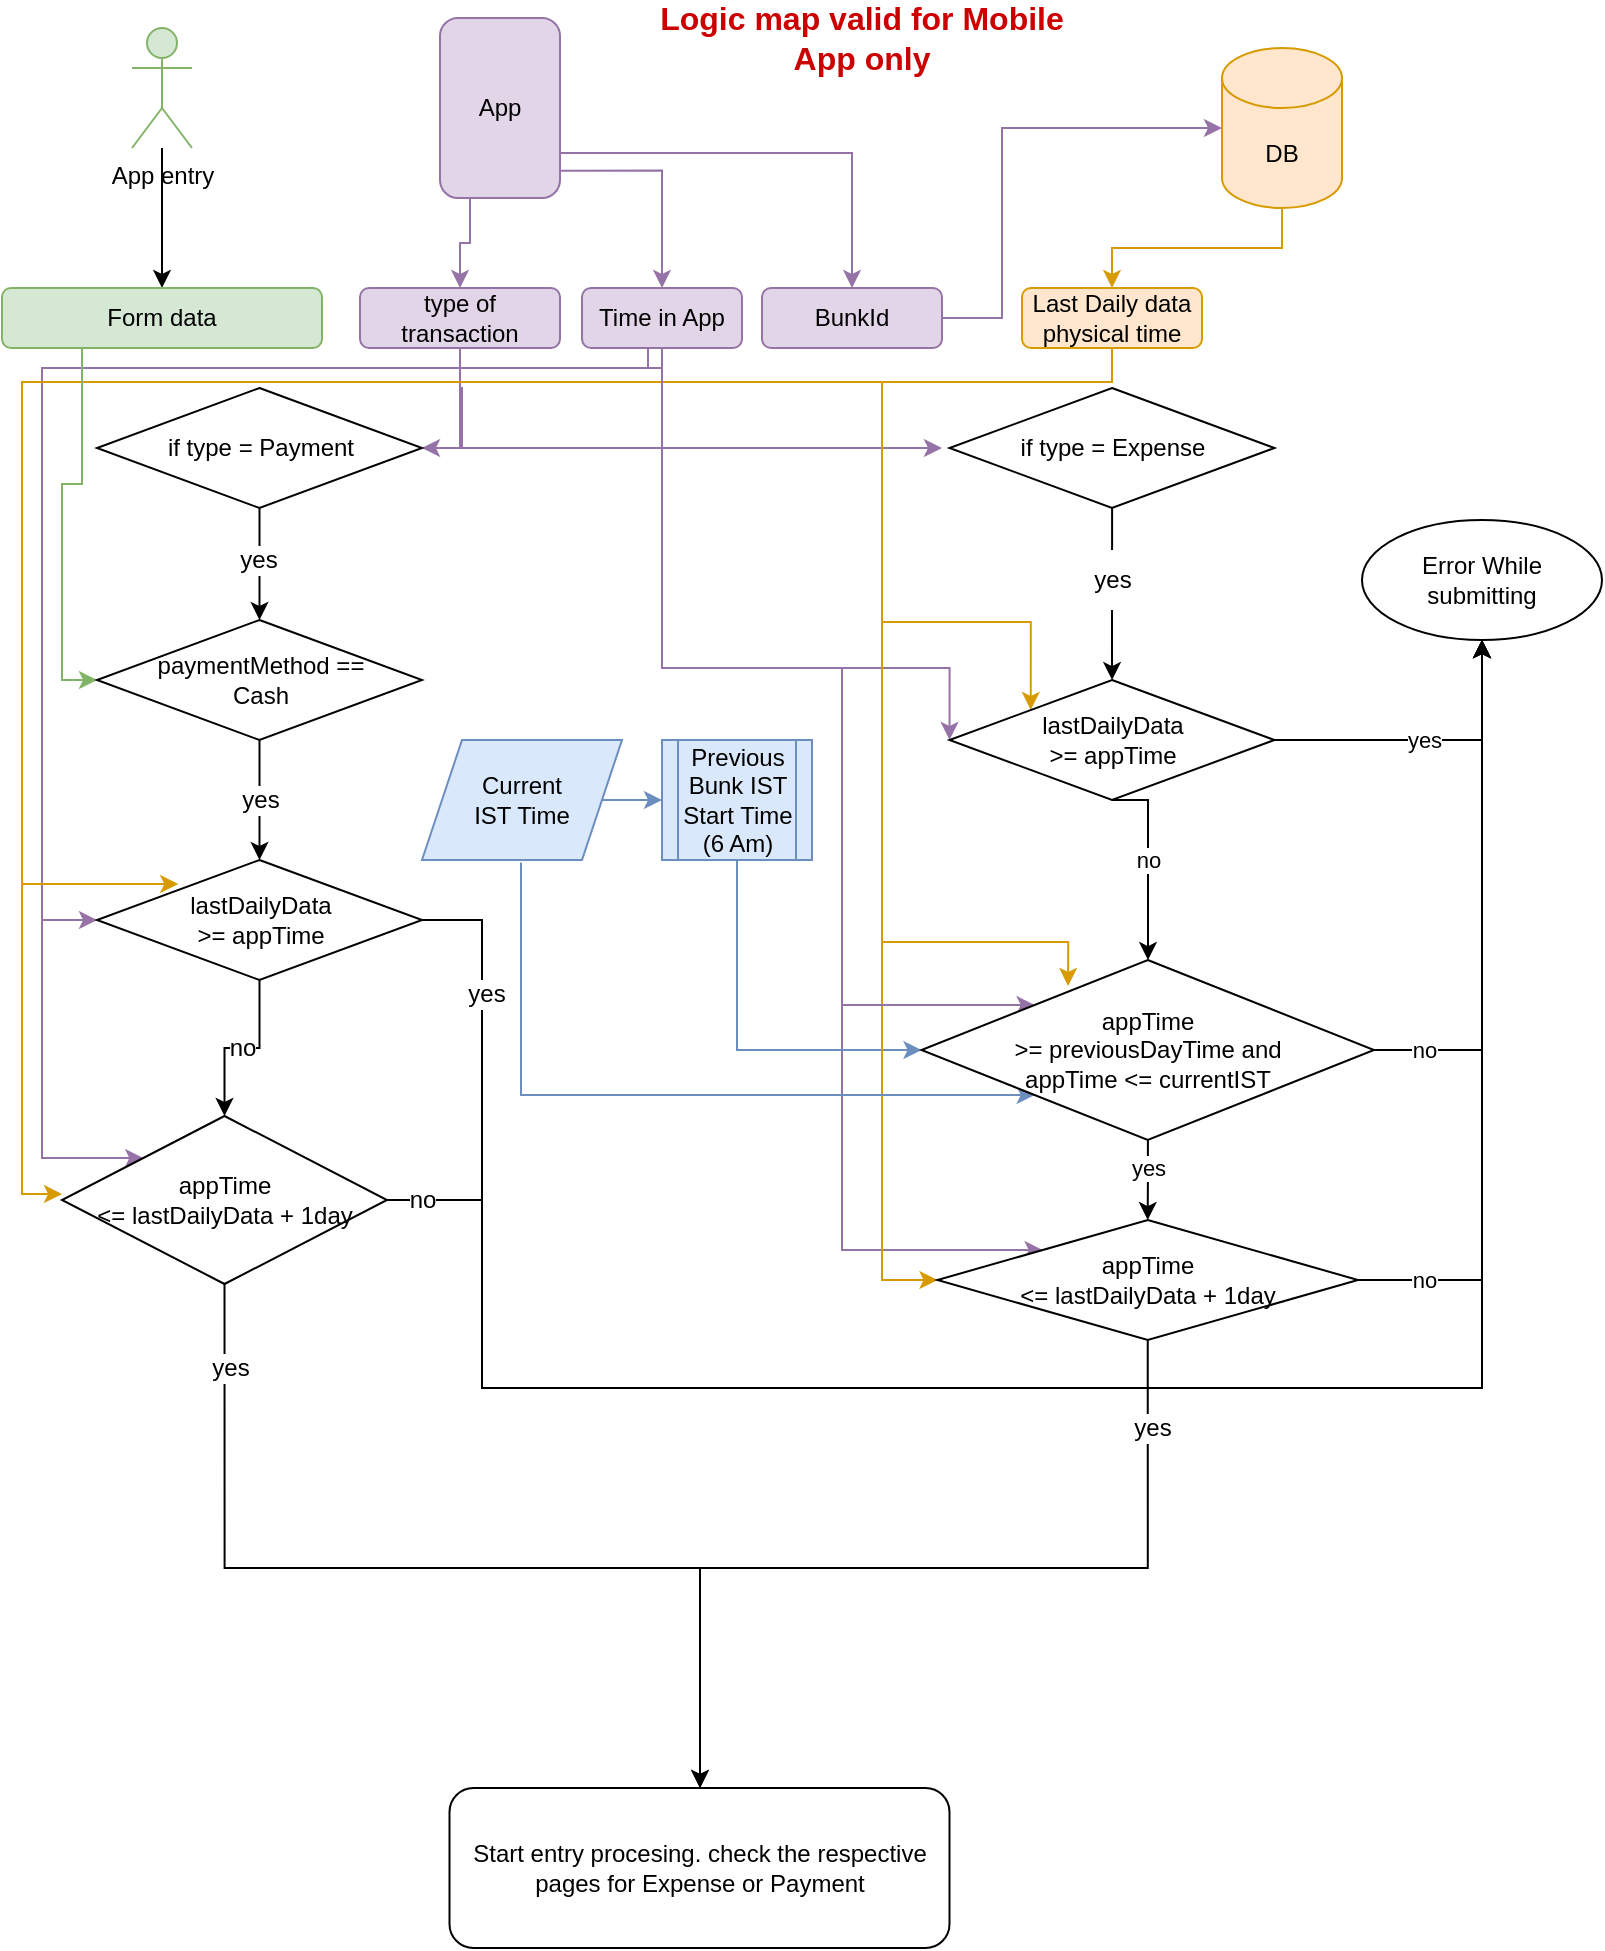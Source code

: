 <mxfile version="20.4.0" type="github" pages="2">
  <diagram id="UFO-86YUctxNthWrrabZ" name="InitialCheck">
    <mxGraphModel dx="1422" dy="780" grid="1" gridSize="10" guides="1" tooltips="1" connect="1" arrows="1" fold="1" page="1" pageScale="1" pageWidth="827" pageHeight="1169" math="0" shadow="0">
      <root>
        <mxCell id="0" />
        <mxCell id="1" parent="0" />
        <mxCell id="bmxlZapzJ7TXoDSQTFu3-45" style="edgeStyle=orthogonalEdgeStyle;rounded=0;orthogonalLoop=1;jettySize=auto;html=1;fillColor=#e1d5e7;strokeColor=#9673a6;" parent="1" source="bmxlZapzJ7TXoDSQTFu3-2" edge="1">
          <mxGeometry relative="1" as="geometry">
            <mxPoint x="490" y="240" as="targetPoint" />
            <Array as="points">
              <mxPoint x="249" y="240" />
            </Array>
          </mxGeometry>
        </mxCell>
        <mxCell id="F_TJFi4LrAJhtxRnxTKd-20" style="edgeStyle=orthogonalEdgeStyle;rounded=0;orthogonalLoop=1;jettySize=auto;html=1;exitX=0.5;exitY=1;exitDx=0;exitDy=0;entryX=1;entryY=0.5;entryDx=0;entryDy=0;fontSize=12;fontColor=#000000;fillColor=#e1d5e7;strokeColor=#9673a6;" edge="1" parent="1" source="bmxlZapzJ7TXoDSQTFu3-2" target="F_TJFi4LrAJhtxRnxTKd-1">
          <mxGeometry relative="1" as="geometry" />
        </mxCell>
        <mxCell id="bmxlZapzJ7TXoDSQTFu3-2" value="type of transaction" style="rounded=1;whiteSpace=wrap;html=1;fillColor=#e1d5e7;strokeColor=#9673a6;" parent="1" vertex="1">
          <mxGeometry x="199" y="160" width="100" height="30" as="geometry" />
        </mxCell>
        <mxCell id="bmxlZapzJ7TXoDSQTFu3-29" style="edgeStyle=orthogonalEdgeStyle;rounded=0;orthogonalLoop=1;jettySize=auto;html=1;entryX=0;entryY=0.5;entryDx=0;entryDy=0;fillColor=#e1d5e7;strokeColor=#9673a6;" parent="1" source="bmxlZapzJ7TXoDSQTFu3-3" target="bmxlZapzJ7TXoDSQTFu3-27" edge="1">
          <mxGeometry relative="1" as="geometry">
            <Array as="points">
              <mxPoint x="350" y="350" />
              <mxPoint x="494" y="350" />
            </Array>
          </mxGeometry>
        </mxCell>
        <mxCell id="F_TJFi4LrAJhtxRnxTKd-9" style="edgeStyle=orthogonalEdgeStyle;rounded=0;orthogonalLoop=1;jettySize=auto;html=1;entryX=0;entryY=0;entryDx=0;entryDy=0;fillColor=#e1d5e7;strokeColor=#9673a6;" edge="1" parent="1" source="bmxlZapzJ7TXoDSQTFu3-3" target="bmxlZapzJ7TXoDSQTFu3-48">
          <mxGeometry relative="1" as="geometry">
            <Array as="points">
              <mxPoint x="350" y="350" />
              <mxPoint x="440" y="350" />
              <mxPoint x="440" y="641" />
            </Array>
          </mxGeometry>
        </mxCell>
        <mxCell id="F_TJFi4LrAJhtxRnxTKd-32" style="edgeStyle=orthogonalEdgeStyle;rounded=0;orthogonalLoop=1;jettySize=auto;html=1;exitX=0.5;exitY=1;exitDx=0;exitDy=0;entryX=0;entryY=0.5;entryDx=0;entryDy=0;fontSize=12;fontColor=#000000;fillColor=#e1d5e7;strokeColor=#9673a6;" edge="1" parent="1" target="F_TJFi4LrAJhtxRnxTKd-22">
          <mxGeometry relative="1" as="geometry">
            <mxPoint x="343" y="190" as="sourcePoint" />
            <mxPoint x="60.5" y="476" as="targetPoint" />
            <Array as="points">
              <mxPoint x="343" y="200" />
              <mxPoint x="40" y="200" />
              <mxPoint x="40" y="476" />
            </Array>
          </mxGeometry>
        </mxCell>
        <mxCell id="F_TJFi4LrAJhtxRnxTKd-37" style="edgeStyle=orthogonalEdgeStyle;rounded=0;orthogonalLoop=1;jettySize=auto;html=1;exitX=0.5;exitY=1;exitDx=0;exitDy=0;entryX=0;entryY=0;entryDx=0;entryDy=0;fontSize=12;fontColor=#000000;fillColor=#e1d5e7;strokeColor=#9673a6;" edge="1" parent="1" source="bmxlZapzJ7TXoDSQTFu3-3" target="F_TJFi4LrAJhtxRnxTKd-33">
          <mxGeometry relative="1" as="geometry">
            <Array as="points">
              <mxPoint x="350" y="200" />
              <mxPoint x="40" y="200" />
              <mxPoint x="40" y="595" />
            </Array>
          </mxGeometry>
        </mxCell>
        <mxCell id="bmxlZapzJ7TXoDSQTFu3-3" value="Time in App" style="rounded=1;whiteSpace=wrap;html=1;fillColor=#e1d5e7;strokeColor=#9673a6;" parent="1" vertex="1">
          <mxGeometry x="310" y="160" width="80" height="30" as="geometry" />
        </mxCell>
        <mxCell id="bmxlZapzJ7TXoDSQTFu3-19" style="edgeStyle=orthogonalEdgeStyle;rounded=0;orthogonalLoop=1;jettySize=auto;html=1;exitX=1;exitY=0.5;exitDx=0;exitDy=0;entryX=0;entryY=0.5;entryDx=0;entryDy=0;entryPerimeter=0;fillColor=#e1d5e7;strokeColor=#9673a6;" parent="1" source="bmxlZapzJ7TXoDSQTFu3-4" target="bmxlZapzJ7TXoDSQTFu3-11" edge="1">
          <mxGeometry relative="1" as="geometry">
            <Array as="points">
              <mxPoint x="520" y="175" />
              <mxPoint x="520" y="80" />
            </Array>
          </mxGeometry>
        </mxCell>
        <mxCell id="bmxlZapzJ7TXoDSQTFu3-4" value="BunkId" style="rounded=1;whiteSpace=wrap;html=1;fillColor=#e1d5e7;strokeColor=#9673a6;" parent="1" vertex="1">
          <mxGeometry x="400" y="160" width="90" height="30" as="geometry" />
        </mxCell>
        <mxCell id="bmxlZapzJ7TXoDSQTFu3-35" style="edgeStyle=orthogonalEdgeStyle;rounded=0;orthogonalLoop=1;jettySize=auto;html=1;exitX=0.5;exitY=1;exitDx=0;exitDy=0;entryX=0;entryY=0.5;entryDx=0;entryDy=0;fillColor=#dae8fc;strokeColor=#6c8ebf;" parent="1" source="bmxlZapzJ7TXoDSQTFu3-9" target="bmxlZapzJ7TXoDSQTFu3-33" edge="1">
          <mxGeometry relative="1" as="geometry" />
        </mxCell>
        <mxCell id="bmxlZapzJ7TXoDSQTFu3-9" value="&lt;div&gt;Previous Bunk IST &lt;br&gt;&lt;/div&gt;&lt;div&gt;Start Time &lt;/div&gt;(6 Am)" style="shape=process;whiteSpace=wrap;html=1;backgroundOutline=1;fillColor=#dae8fc;strokeColor=#6c8ebf;" parent="1" vertex="1">
          <mxGeometry x="350" y="386" width="75" height="60" as="geometry" />
        </mxCell>
        <mxCell id="bmxlZapzJ7TXoDSQTFu3-18" style="edgeStyle=orthogonalEdgeStyle;rounded=0;orthogonalLoop=1;jettySize=auto;html=1;exitX=0.5;exitY=1;exitDx=0;exitDy=0;exitPerimeter=0;fillColor=#ffe6cc;strokeColor=#d79b00;" parent="1" source="bmxlZapzJ7TXoDSQTFu3-11" target="bmxlZapzJ7TXoDSQTFu3-17" edge="1">
          <mxGeometry relative="1" as="geometry" />
        </mxCell>
        <mxCell id="bmxlZapzJ7TXoDSQTFu3-11" value="DB" style="shape=cylinder3;whiteSpace=wrap;html=1;boundedLbl=1;backgroundOutline=1;size=15;fillColor=#ffe6cc;strokeColor=#d79b00;" parent="1" vertex="1">
          <mxGeometry x="630" y="40" width="60" height="80" as="geometry" />
        </mxCell>
        <mxCell id="bmxlZapzJ7TXoDSQTFu3-14" style="edgeStyle=orthogonalEdgeStyle;rounded=0;orthogonalLoop=1;jettySize=auto;html=1;entryX=0.5;entryY=0;entryDx=0;entryDy=0;exitX=1;exitY=0.848;exitDx=0;exitDy=0;exitPerimeter=0;fillColor=#e1d5e7;strokeColor=#9673a6;" parent="1" target="bmxlZapzJ7TXoDSQTFu3-3" edge="1" source="bmxlZapzJ7TXoDSQTFu3-23">
          <mxGeometry relative="1" as="geometry">
            <mxPoint x="299" y="110" as="sourcePoint" />
            <Array as="points">
              <mxPoint x="350" y="101" />
            </Array>
          </mxGeometry>
        </mxCell>
        <mxCell id="bmxlZapzJ7TXoDSQTFu3-15" style="edgeStyle=orthogonalEdgeStyle;rounded=0;orthogonalLoop=1;jettySize=auto;html=1;entryX=0.5;entryY=0;entryDx=0;entryDy=0;exitX=0.25;exitY=1;exitDx=0;exitDy=0;fillColor=#e1d5e7;strokeColor=#9673a6;" parent="1" target="bmxlZapzJ7TXoDSQTFu3-2" edge="1" source="bmxlZapzJ7TXoDSQTFu3-23">
          <mxGeometry relative="1" as="geometry">
            <mxPoint x="260" y="140" as="sourcePoint" />
          </mxGeometry>
        </mxCell>
        <mxCell id="bmxlZapzJ7TXoDSQTFu3-22" style="edgeStyle=orthogonalEdgeStyle;rounded=0;orthogonalLoop=1;jettySize=auto;html=1;entryX=0.5;entryY=0;entryDx=0;entryDy=0;" parent="1" source="bmxlZapzJ7TXoDSQTFu3-13" target="bmxlZapzJ7TXoDSQTFu3-20" edge="1">
          <mxGeometry relative="1" as="geometry" />
        </mxCell>
        <mxCell id="bmxlZapzJ7TXoDSQTFu3-13" value="App entry" style="shape=umlActor;verticalLabelPosition=bottom;verticalAlign=top;html=1;outlineConnect=0;fillColor=#d5e8d4;strokeColor=#82b366;" parent="1" vertex="1">
          <mxGeometry x="85" y="30" width="30" height="60" as="geometry" />
        </mxCell>
        <mxCell id="F_TJFi4LrAJhtxRnxTKd-5" style="edgeStyle=orthogonalEdgeStyle;rounded=0;orthogonalLoop=1;jettySize=auto;html=1;entryX=0;entryY=0;entryDx=0;entryDy=0;fillColor=#ffe6cc;strokeColor=#d79b00;" edge="1" parent="1" target="bmxlZapzJ7TXoDSQTFu3-27">
          <mxGeometry relative="1" as="geometry">
            <mxPoint x="575" y="197" as="sourcePoint" />
            <mxPoint x="534.375" y="378" as="targetPoint" />
            <Array as="points">
              <mxPoint x="575" y="207" />
              <mxPoint x="460" y="207" />
              <mxPoint x="460" y="327" />
              <mxPoint x="534" y="327" />
            </Array>
          </mxGeometry>
        </mxCell>
        <mxCell id="F_TJFi4LrAJhtxRnxTKd-6" style="edgeStyle=orthogonalEdgeStyle;rounded=0;orthogonalLoop=1;jettySize=auto;html=1;entryX=0.324;entryY=0.144;entryDx=0;entryDy=0;entryPerimeter=0;fillColor=#ffe6cc;strokeColor=#d79b00;" edge="1" parent="1" target="bmxlZapzJ7TXoDSQTFu3-33">
          <mxGeometry relative="1" as="geometry">
            <mxPoint x="575" y="197" as="sourcePoint" />
            <mxPoint x="553.507" y="515.24" as="targetPoint" />
            <Array as="points">
              <mxPoint x="575" y="207" />
              <mxPoint x="460" y="207" />
              <mxPoint x="460" y="487" />
              <mxPoint x="553" y="487" />
            </Array>
          </mxGeometry>
        </mxCell>
        <mxCell id="F_TJFi4LrAJhtxRnxTKd-27" style="edgeStyle=orthogonalEdgeStyle;rounded=0;orthogonalLoop=1;jettySize=auto;html=1;exitX=0.5;exitY=1;exitDx=0;exitDy=0;entryX=0;entryY=0;entryDx=0;entryDy=0;fontSize=12;fontColor=#000000;fillColor=#ffe6cc;strokeColor=#d79b00;" edge="1" parent="1">
          <mxGeometry relative="1" as="geometry">
            <mxPoint x="575" y="187" as="sourcePoint" />
            <mxPoint x="108.125" y="458" as="targetPoint" />
            <Array as="points">
              <mxPoint x="575" y="207" />
              <mxPoint x="30" y="207" />
              <mxPoint x="30" y="458" />
            </Array>
          </mxGeometry>
        </mxCell>
        <mxCell id="F_TJFi4LrAJhtxRnxTKd-29" style="edgeStyle=orthogonalEdgeStyle;rounded=0;orthogonalLoop=1;jettySize=auto;html=1;exitX=0.5;exitY=1;exitDx=0;exitDy=0;entryX=0;entryY=0.5;entryDx=0;entryDy=0;fontSize=12;fontColor=#000000;fillColor=#ffe6cc;strokeColor=#d79b00;" edge="1" parent="1" target="bmxlZapzJ7TXoDSQTFu3-48">
          <mxGeometry relative="1" as="geometry">
            <mxPoint x="575" y="187" as="sourcePoint" />
            <mxPoint x="487.74" y="653" as="targetPoint" />
            <Array as="points">
              <mxPoint x="575" y="207" />
              <mxPoint x="460" y="207" />
              <mxPoint x="460" y="656" />
            </Array>
          </mxGeometry>
        </mxCell>
        <mxCell id="F_TJFi4LrAJhtxRnxTKd-36" style="edgeStyle=orthogonalEdgeStyle;rounded=0;orthogonalLoop=1;jettySize=auto;html=1;exitX=0.5;exitY=1;exitDx=0;exitDy=0;entryX=0;entryY=0.5;entryDx=0;entryDy=0;fontSize=12;fontColor=#000000;fillColor=#ffe6cc;strokeColor=#d79b00;" edge="1" parent="1">
          <mxGeometry relative="1" as="geometry">
            <mxPoint x="575" y="187" as="sourcePoint" />
            <mxPoint x="50" y="613" as="targetPoint" />
            <Array as="points">
              <mxPoint x="575" y="207" />
              <mxPoint x="30" y="207" />
              <mxPoint x="30" y="613" />
            </Array>
          </mxGeometry>
        </mxCell>
        <mxCell id="bmxlZapzJ7TXoDSQTFu3-17" value="Last Daily data physical time" style="rounded=1;whiteSpace=wrap;html=1;fillColor=#ffe6cc;strokeColor=#d79b00;" parent="1" vertex="1">
          <mxGeometry x="530" y="160" width="90" height="30" as="geometry" />
        </mxCell>
        <mxCell id="F_TJFi4LrAJhtxRnxTKd-21" style="edgeStyle=orthogonalEdgeStyle;rounded=0;orthogonalLoop=1;jettySize=auto;html=1;exitX=0.25;exitY=1;exitDx=0;exitDy=0;entryX=0;entryY=0.5;entryDx=0;entryDy=0;fontSize=12;fontColor=#000000;fillColor=#d5e8d4;strokeColor=#82b366;" edge="1" parent="1" source="bmxlZapzJ7TXoDSQTFu3-20" target="F_TJFi4LrAJhtxRnxTKd-12">
          <mxGeometry relative="1" as="geometry">
            <Array as="points">
              <mxPoint x="60" y="258" />
              <mxPoint x="50" y="258" />
              <mxPoint x="50" y="356" />
            </Array>
          </mxGeometry>
        </mxCell>
        <mxCell id="bmxlZapzJ7TXoDSQTFu3-20" value="Form data" style="rounded=1;whiteSpace=wrap;html=1;fillColor=#d5e8d4;strokeColor=#82b366;" parent="1" vertex="1">
          <mxGeometry x="20" y="160" width="160" height="30" as="geometry" />
        </mxCell>
        <mxCell id="F_TJFi4LrAJhtxRnxTKd-7" style="edgeStyle=orthogonalEdgeStyle;rounded=0;orthogonalLoop=1;jettySize=auto;html=1;exitX=1;exitY=0.75;exitDx=0;exitDy=0;entryX=0.5;entryY=0;entryDx=0;entryDy=0;fillColor=#e1d5e7;strokeColor=#9673a6;" edge="1" parent="1" source="bmxlZapzJ7TXoDSQTFu3-23" target="bmxlZapzJ7TXoDSQTFu3-4">
          <mxGeometry relative="1" as="geometry" />
        </mxCell>
        <mxCell id="bmxlZapzJ7TXoDSQTFu3-23" value="App" style="rounded=1;whiteSpace=wrap;html=1;fillColor=#e1d5e7;strokeColor=#9673a6;" parent="1" vertex="1">
          <mxGeometry x="239" y="25" width="60" height="90" as="geometry" />
        </mxCell>
        <mxCell id="bmxlZapzJ7TXoDSQTFu3-24" value="&lt;div&gt;Error While &lt;br&gt;&lt;/div&gt;&lt;div&gt;submitting&lt;/div&gt;" style="ellipse;whiteSpace=wrap;html=1;" parent="1" vertex="1">
          <mxGeometry x="700" y="276" width="120" height="60" as="geometry" />
        </mxCell>
        <mxCell id="bmxlZapzJ7TXoDSQTFu3-26" style="edgeStyle=orthogonalEdgeStyle;rounded=0;orthogonalLoop=1;jettySize=auto;html=1;entryX=0;entryY=0.5;entryDx=0;entryDy=0;exitX=1;exitY=0.5;exitDx=0;exitDy=0;fillColor=#dae8fc;strokeColor=#6c8ebf;" parent="1" source="bmxlZapzJ7TXoDSQTFu3-25" target="bmxlZapzJ7TXoDSQTFu3-9" edge="1">
          <mxGeometry relative="1" as="geometry">
            <mxPoint x="320" y="416" as="sourcePoint" />
          </mxGeometry>
        </mxCell>
        <mxCell id="bmxlZapzJ7TXoDSQTFu3-38" style="edgeStyle=orthogonalEdgeStyle;rounded=0;orthogonalLoop=1;jettySize=auto;html=1;exitX=0.495;exitY=1.021;exitDx=0;exitDy=0;entryX=0;entryY=1;entryDx=0;entryDy=0;exitPerimeter=0;fillColor=#dae8fc;strokeColor=#6c8ebf;" parent="1" source="bmxlZapzJ7TXoDSQTFu3-25" target="bmxlZapzJ7TXoDSQTFu3-33" edge="1">
          <mxGeometry relative="1" as="geometry">
            <Array as="points">
              <mxPoint x="280" y="564" />
            </Array>
            <mxPoint x="280" y="446" as="sourcePoint" />
          </mxGeometry>
        </mxCell>
        <mxCell id="bmxlZapzJ7TXoDSQTFu3-25" value="Current &lt;br&gt;IST Time" style="shape=parallelogram;perimeter=parallelogramPerimeter;whiteSpace=wrap;html=1;fixedSize=1;fillColor=#dae8fc;strokeColor=#6c8ebf;" parent="1" vertex="1">
          <mxGeometry x="230" y="386" width="100" height="60" as="geometry" />
        </mxCell>
        <mxCell id="bmxlZapzJ7TXoDSQTFu3-30" style="edgeStyle=orthogonalEdgeStyle;rounded=0;orthogonalLoop=1;jettySize=auto;html=1;entryX=0.5;entryY=1;entryDx=0;entryDy=0;exitX=1;exitY=0.5;exitDx=0;exitDy=0;" parent="1" source="bmxlZapzJ7TXoDSQTFu3-27" edge="1" target="bmxlZapzJ7TXoDSQTFu3-24">
          <mxGeometry relative="1" as="geometry">
            <mxPoint x="760" y="346" as="targetPoint" />
          </mxGeometry>
        </mxCell>
        <mxCell id="bmxlZapzJ7TXoDSQTFu3-31" value="yes" style="edgeLabel;html=1;align=center;verticalAlign=middle;resizable=0;points=[];" parent="bmxlZapzJ7TXoDSQTFu3-30" vertex="1" connectable="0">
          <mxGeometry x="-0.716" y="-2" relative="1" as="geometry">
            <mxPoint x="52" y="-2" as="offset" />
          </mxGeometry>
        </mxCell>
        <mxCell id="bmxlZapzJ7TXoDSQTFu3-34" value="" style="edgeStyle=orthogonalEdgeStyle;rounded=0;orthogonalLoop=1;jettySize=auto;html=1;exitX=0.5;exitY=1;exitDx=0;exitDy=0;" parent="1" source="bmxlZapzJ7TXoDSQTFu3-27" target="bmxlZapzJ7TXoDSQTFu3-33" edge="1">
          <mxGeometry relative="1" as="geometry">
            <Array as="points">
              <mxPoint x="593" y="416" />
            </Array>
          </mxGeometry>
        </mxCell>
        <mxCell id="bmxlZapzJ7TXoDSQTFu3-50" value="no" style="edgeLabel;html=1;align=center;verticalAlign=middle;resizable=0;points=[];" parent="bmxlZapzJ7TXoDSQTFu3-34" vertex="1" connectable="0">
          <mxGeometry x="-0.366" relative="1" as="geometry">
            <mxPoint y="17" as="offset" />
          </mxGeometry>
        </mxCell>
        <mxCell id="bmxlZapzJ7TXoDSQTFu3-27" value="lastDailyData &lt;br&gt;&amp;gt;= appTime" style="rhombus;whiteSpace=wrap;html=1;" parent="1" vertex="1">
          <mxGeometry x="493.75" y="356" width="162.5" height="60" as="geometry" />
        </mxCell>
        <mxCell id="bmxlZapzJ7TXoDSQTFu3-37" style="edgeStyle=orthogonalEdgeStyle;rounded=0;orthogonalLoop=1;jettySize=auto;html=1;exitX=0.5;exitY=1;exitDx=0;exitDy=0;entryX=0;entryY=0;entryDx=0;entryDy=0;fillColor=#e1d5e7;strokeColor=#9673a6;" parent="1" target="bmxlZapzJ7TXoDSQTFu3-33" edge="1" source="bmxlZapzJ7TXoDSQTFu3-3">
          <mxGeometry relative="1" as="geometry">
            <mxPoint x="460" y="386" as="sourcePoint" />
            <Array as="points">
              <mxPoint x="350" y="350" />
              <mxPoint x="440" y="350" />
              <mxPoint x="440" y="518" />
            </Array>
          </mxGeometry>
        </mxCell>
        <mxCell id="bmxlZapzJ7TXoDSQTFu3-39" style="edgeStyle=orthogonalEdgeStyle;rounded=0;orthogonalLoop=1;jettySize=auto;html=1;exitX=1;exitY=0.5;exitDx=0;exitDy=0;entryX=0.5;entryY=1;entryDx=0;entryDy=0;" parent="1" source="bmxlZapzJ7TXoDSQTFu3-33" edge="1" target="bmxlZapzJ7TXoDSQTFu3-24">
          <mxGeometry relative="1" as="geometry">
            <mxPoint x="760" y="386" as="targetPoint" />
          </mxGeometry>
        </mxCell>
        <mxCell id="bmxlZapzJ7TXoDSQTFu3-40" value="no" style="edgeLabel;html=1;align=center;verticalAlign=middle;resizable=0;points=[];" parent="bmxlZapzJ7TXoDSQTFu3-39" vertex="1" connectable="0">
          <mxGeometry x="-0.672" y="1" relative="1" as="geometry">
            <mxPoint x="-18" y="1" as="offset" />
          </mxGeometry>
        </mxCell>
        <mxCell id="bmxlZapzJ7TXoDSQTFu3-49" value="yes" style="edgeStyle=orthogonalEdgeStyle;rounded=0;orthogonalLoop=1;jettySize=auto;html=1;" parent="1" source="bmxlZapzJ7TXoDSQTFu3-33" target="bmxlZapzJ7TXoDSQTFu3-48" edge="1">
          <mxGeometry x="-0.301" relative="1" as="geometry">
            <mxPoint as="offset" />
          </mxGeometry>
        </mxCell>
        <mxCell id="bmxlZapzJ7TXoDSQTFu3-33" value="appTime&lt;br&gt;&amp;gt;= previousDayTime and &lt;br&gt;appTime &amp;lt;= currentIST " style="rhombus;whiteSpace=wrap;html=1;" parent="1" vertex="1">
          <mxGeometry x="479.75" y="496" width="226.25" height="90" as="geometry" />
        </mxCell>
        <mxCell id="bmxlZapzJ7TXoDSQTFu3-46" value="" style="edgeStyle=orthogonalEdgeStyle;rounded=0;orthogonalLoop=1;jettySize=auto;html=1;startArrow=none;" parent="1" source="bmxlZapzJ7TXoDSQTFu3-47" target="bmxlZapzJ7TXoDSQTFu3-27" edge="1">
          <mxGeometry relative="1" as="geometry">
            <mxPoint x="575.1" y="335.963" as="sourcePoint" />
          </mxGeometry>
        </mxCell>
        <mxCell id="bmxlZapzJ7TXoDSQTFu3-42" value="if type = Expense" style="rhombus;whiteSpace=wrap;html=1;" parent="1" vertex="1">
          <mxGeometry x="493.75" y="210" width="162.5" height="60" as="geometry" />
        </mxCell>
        <mxCell id="bmxlZapzJ7TXoDSQTFu3-51" style="edgeStyle=orthogonalEdgeStyle;rounded=0;orthogonalLoop=1;jettySize=auto;html=1;exitX=1;exitY=0.5;exitDx=0;exitDy=0;entryX=0.5;entryY=1;entryDx=0;entryDy=0;" parent="1" source="bmxlZapzJ7TXoDSQTFu3-48" edge="1" target="bmxlZapzJ7TXoDSQTFu3-24">
          <mxGeometry relative="1" as="geometry">
            <mxPoint x="760" y="340" as="targetPoint" />
          </mxGeometry>
        </mxCell>
        <mxCell id="bmxlZapzJ7TXoDSQTFu3-52" value="no" style="edgeLabel;html=1;align=center;verticalAlign=middle;resizable=0;points=[];" parent="bmxlZapzJ7TXoDSQTFu3-51" vertex="1" connectable="0">
          <mxGeometry x="-0.744" relative="1" as="geometry">
            <mxPoint x="-16" as="offset" />
          </mxGeometry>
        </mxCell>
        <mxCell id="F_TJFi4LrAJhtxRnxTKd-40" style="edgeStyle=orthogonalEdgeStyle;rounded=0;orthogonalLoop=1;jettySize=auto;html=1;exitX=0.5;exitY=1;exitDx=0;exitDy=0;fontSize=12;fontColor=#000000;" edge="1" parent="1" source="bmxlZapzJ7TXoDSQTFu3-48" target="F_TJFi4LrAJhtxRnxTKd-38">
          <mxGeometry relative="1" as="geometry">
            <Array as="points">
              <mxPoint x="593" y="800" />
              <mxPoint x="369" y="800" />
            </Array>
          </mxGeometry>
        </mxCell>
        <mxCell id="F_TJFi4LrAJhtxRnxTKd-42" value="yes" style="edgeLabel;html=1;align=center;verticalAlign=middle;resizable=0;points=[];fontSize=12;fontColor=#000000;" vertex="1" connectable="0" parent="F_TJFi4LrAJhtxRnxTKd-40">
          <mxGeometry x="-0.803" y="2" relative="1" as="geometry">
            <mxPoint as="offset" />
          </mxGeometry>
        </mxCell>
        <mxCell id="bmxlZapzJ7TXoDSQTFu3-48" value="appTime &lt;br&gt;&amp;lt;= lastDailyData + 1day" style="rhombus;whiteSpace=wrap;html=1;" parent="1" vertex="1">
          <mxGeometry x="487.74" y="626" width="210.26" height="60" as="geometry" />
        </mxCell>
        <mxCell id="F_TJFi4LrAJhtxRnxTKd-13" value="" style="edgeStyle=orthogonalEdgeStyle;rounded=0;orthogonalLoop=1;jettySize=auto;html=1;fontSize=16;fontColor=#CC0000;" edge="1" parent="1" source="F_TJFi4LrAJhtxRnxTKd-1" target="F_TJFi4LrAJhtxRnxTKd-12">
          <mxGeometry relative="1" as="geometry" />
        </mxCell>
        <mxCell id="F_TJFi4LrAJhtxRnxTKd-17" value="yes" style="edgeLabel;html=1;align=center;verticalAlign=middle;resizable=0;points=[];fontSize=12;fontColor=#000000;" vertex="1" connectable="0" parent="F_TJFi4LrAJhtxRnxTKd-13">
          <mxGeometry x="-0.127" y="-1" relative="1" as="geometry">
            <mxPoint y="1" as="offset" />
          </mxGeometry>
        </mxCell>
        <mxCell id="F_TJFi4LrAJhtxRnxTKd-1" value="if type = Payment" style="rhombus;whiteSpace=wrap;html=1;" vertex="1" parent="1">
          <mxGeometry x="67.5" y="210" width="162.5" height="60" as="geometry" />
        </mxCell>
        <mxCell id="bmxlZapzJ7TXoDSQTFu3-47" value="yes" style="text;html=1;align=center;verticalAlign=middle;resizable=0;points=[];autosize=1;strokeColor=none;fillColor=none;" parent="1" vertex="1">
          <mxGeometry x="555" y="291" width="40" height="30" as="geometry" />
        </mxCell>
        <mxCell id="F_TJFi4LrAJhtxRnxTKd-4" value="" style="edgeStyle=orthogonalEdgeStyle;rounded=0;orthogonalLoop=1;jettySize=auto;html=1;endArrow=none;" edge="1" parent="1" source="bmxlZapzJ7TXoDSQTFu3-42" target="bmxlZapzJ7TXoDSQTFu3-47">
          <mxGeometry relative="1" as="geometry">
            <mxPoint x="575" y="270" as="sourcePoint" />
            <mxPoint x="575" y="356" as="targetPoint" />
          </mxGeometry>
        </mxCell>
        <mxCell id="F_TJFi4LrAJhtxRnxTKd-11" value="&lt;font style=&quot;font-size: 16px;&quot; color=&quot;#CC0000&quot;&gt;&lt;b&gt;Logic map valid for Mobile App only&lt;/b&gt;&lt;/font&gt;" style="text;html=1;strokeColor=none;fillColor=none;align=center;verticalAlign=middle;whiteSpace=wrap;rounded=0;" vertex="1" parent="1">
          <mxGeometry x="340" y="20" width="220" height="30" as="geometry" />
        </mxCell>
        <mxCell id="F_TJFi4LrAJhtxRnxTKd-23" value="yes" style="edgeStyle=orthogonalEdgeStyle;rounded=0;orthogonalLoop=1;jettySize=auto;html=1;fontSize=12;fontColor=#000000;" edge="1" parent="1" source="F_TJFi4LrAJhtxRnxTKd-12" target="F_TJFi4LrAJhtxRnxTKd-22">
          <mxGeometry relative="1" as="geometry" />
        </mxCell>
        <mxCell id="F_TJFi4LrAJhtxRnxTKd-12" value="paymentMethod == &lt;br&gt;Cash" style="rhombus;whiteSpace=wrap;html=1;" vertex="1" parent="1">
          <mxGeometry x="67.5" y="326" width="162.5" height="60" as="geometry" />
        </mxCell>
        <mxCell id="F_TJFi4LrAJhtxRnxTKd-30" style="edgeStyle=orthogonalEdgeStyle;rounded=0;orthogonalLoop=1;jettySize=auto;html=1;exitX=1;exitY=0.5;exitDx=0;exitDy=0;entryX=0.5;entryY=1;entryDx=0;entryDy=0;fontSize=12;fontColor=#000000;" edge="1" parent="1" source="F_TJFi4LrAJhtxRnxTKd-22" target="bmxlZapzJ7TXoDSQTFu3-24">
          <mxGeometry relative="1" as="geometry">
            <Array as="points">
              <mxPoint x="260" y="476" />
              <mxPoint x="260" y="710" />
              <mxPoint x="760" y="710" />
            </Array>
          </mxGeometry>
        </mxCell>
        <mxCell id="F_TJFi4LrAJhtxRnxTKd-31" value="yes" style="edgeLabel;html=1;align=center;verticalAlign=middle;resizable=0;points=[];fontSize=12;fontColor=#000000;" vertex="1" connectable="0" parent="F_TJFi4LrAJhtxRnxTKd-30">
          <mxGeometry x="-0.883" y="2" relative="1" as="geometry">
            <mxPoint as="offset" />
          </mxGeometry>
        </mxCell>
        <mxCell id="F_TJFi4LrAJhtxRnxTKd-34" value="no" style="edgeStyle=orthogonalEdgeStyle;rounded=0;orthogonalLoop=1;jettySize=auto;html=1;fontSize=12;fontColor=#000000;" edge="1" parent="1" source="F_TJFi4LrAJhtxRnxTKd-22" target="F_TJFi4LrAJhtxRnxTKd-33">
          <mxGeometry relative="1" as="geometry" />
        </mxCell>
        <mxCell id="F_TJFi4LrAJhtxRnxTKd-22" value="lastDailyData &lt;br&gt;&amp;gt;= appTime" style="rhombus;whiteSpace=wrap;html=1;" vertex="1" parent="1">
          <mxGeometry x="67.5" y="446" width="162.5" height="60" as="geometry" />
        </mxCell>
        <mxCell id="F_TJFi4LrAJhtxRnxTKd-35" value="no" style="edgeStyle=orthogonalEdgeStyle;rounded=0;orthogonalLoop=1;jettySize=auto;html=1;entryX=0.5;entryY=1;entryDx=0;entryDy=0;fontSize=12;fontColor=#000000;exitX=1;exitY=0.5;exitDx=0;exitDy=0;" edge="1" parent="1" source="F_TJFi4LrAJhtxRnxTKd-33">
          <mxGeometry x="-0.966" relative="1" as="geometry">
            <mxPoint x="212.5" y="616" as="sourcePoint" />
            <mxPoint x="760" y="336" as="targetPoint" />
            <Array as="points">
              <mxPoint x="260" y="616" />
              <mxPoint x="260" y="710" />
              <mxPoint x="760" y="710" />
            </Array>
            <mxPoint as="offset" />
          </mxGeometry>
        </mxCell>
        <mxCell id="F_TJFi4LrAJhtxRnxTKd-39" style="edgeStyle=orthogonalEdgeStyle;rounded=0;orthogonalLoop=1;jettySize=auto;html=1;exitX=0.5;exitY=1;exitDx=0;exitDy=0;fontSize=12;fontColor=#000000;" edge="1" parent="1" source="F_TJFi4LrAJhtxRnxTKd-33" target="F_TJFi4LrAJhtxRnxTKd-38">
          <mxGeometry relative="1" as="geometry">
            <Array as="points">
              <mxPoint x="131" y="800" />
              <mxPoint x="369" y="800" />
            </Array>
          </mxGeometry>
        </mxCell>
        <mxCell id="F_TJFi4LrAJhtxRnxTKd-41" value="yes" style="edgeLabel;html=1;align=center;verticalAlign=middle;resizable=0;points=[];fontSize=12;fontColor=#000000;" vertex="1" connectable="0" parent="F_TJFi4LrAJhtxRnxTKd-39">
          <mxGeometry x="-0.829" y="2" relative="1" as="geometry">
            <mxPoint as="offset" />
          </mxGeometry>
        </mxCell>
        <mxCell id="F_TJFi4LrAJhtxRnxTKd-33" value="appTime &lt;br&gt;&amp;lt;= lastDailyData + 1day" style="rhombus;whiteSpace=wrap;html=1;" vertex="1" parent="1">
          <mxGeometry x="50" y="574" width="162.5" height="84" as="geometry" />
        </mxCell>
        <mxCell id="F_TJFi4LrAJhtxRnxTKd-38" value="Start entry procesing. check the respective pages for Expense or Payment" style="rounded=1;whiteSpace=wrap;html=1;fontSize=12;fontColor=#000000;" vertex="1" parent="1">
          <mxGeometry x="243.75" y="910" width="250" height="80" as="geometry" />
        </mxCell>
      </root>
    </mxGraphModel>
  </diagram>
  <diagram id="r62inNShKkcUlB0TyHJD" name="Type = Payment">
    <mxGraphModel dx="1422" dy="780" grid="1" gridSize="10" guides="1" tooltips="1" connect="1" arrows="1" fold="1" page="1" pageScale="1" pageWidth="827" pageHeight="1169" math="0" shadow="0">
      <root>
        <mxCell id="0" />
        <mxCell id="1" parent="0" />
      </root>
    </mxGraphModel>
  </diagram>
</mxfile>
